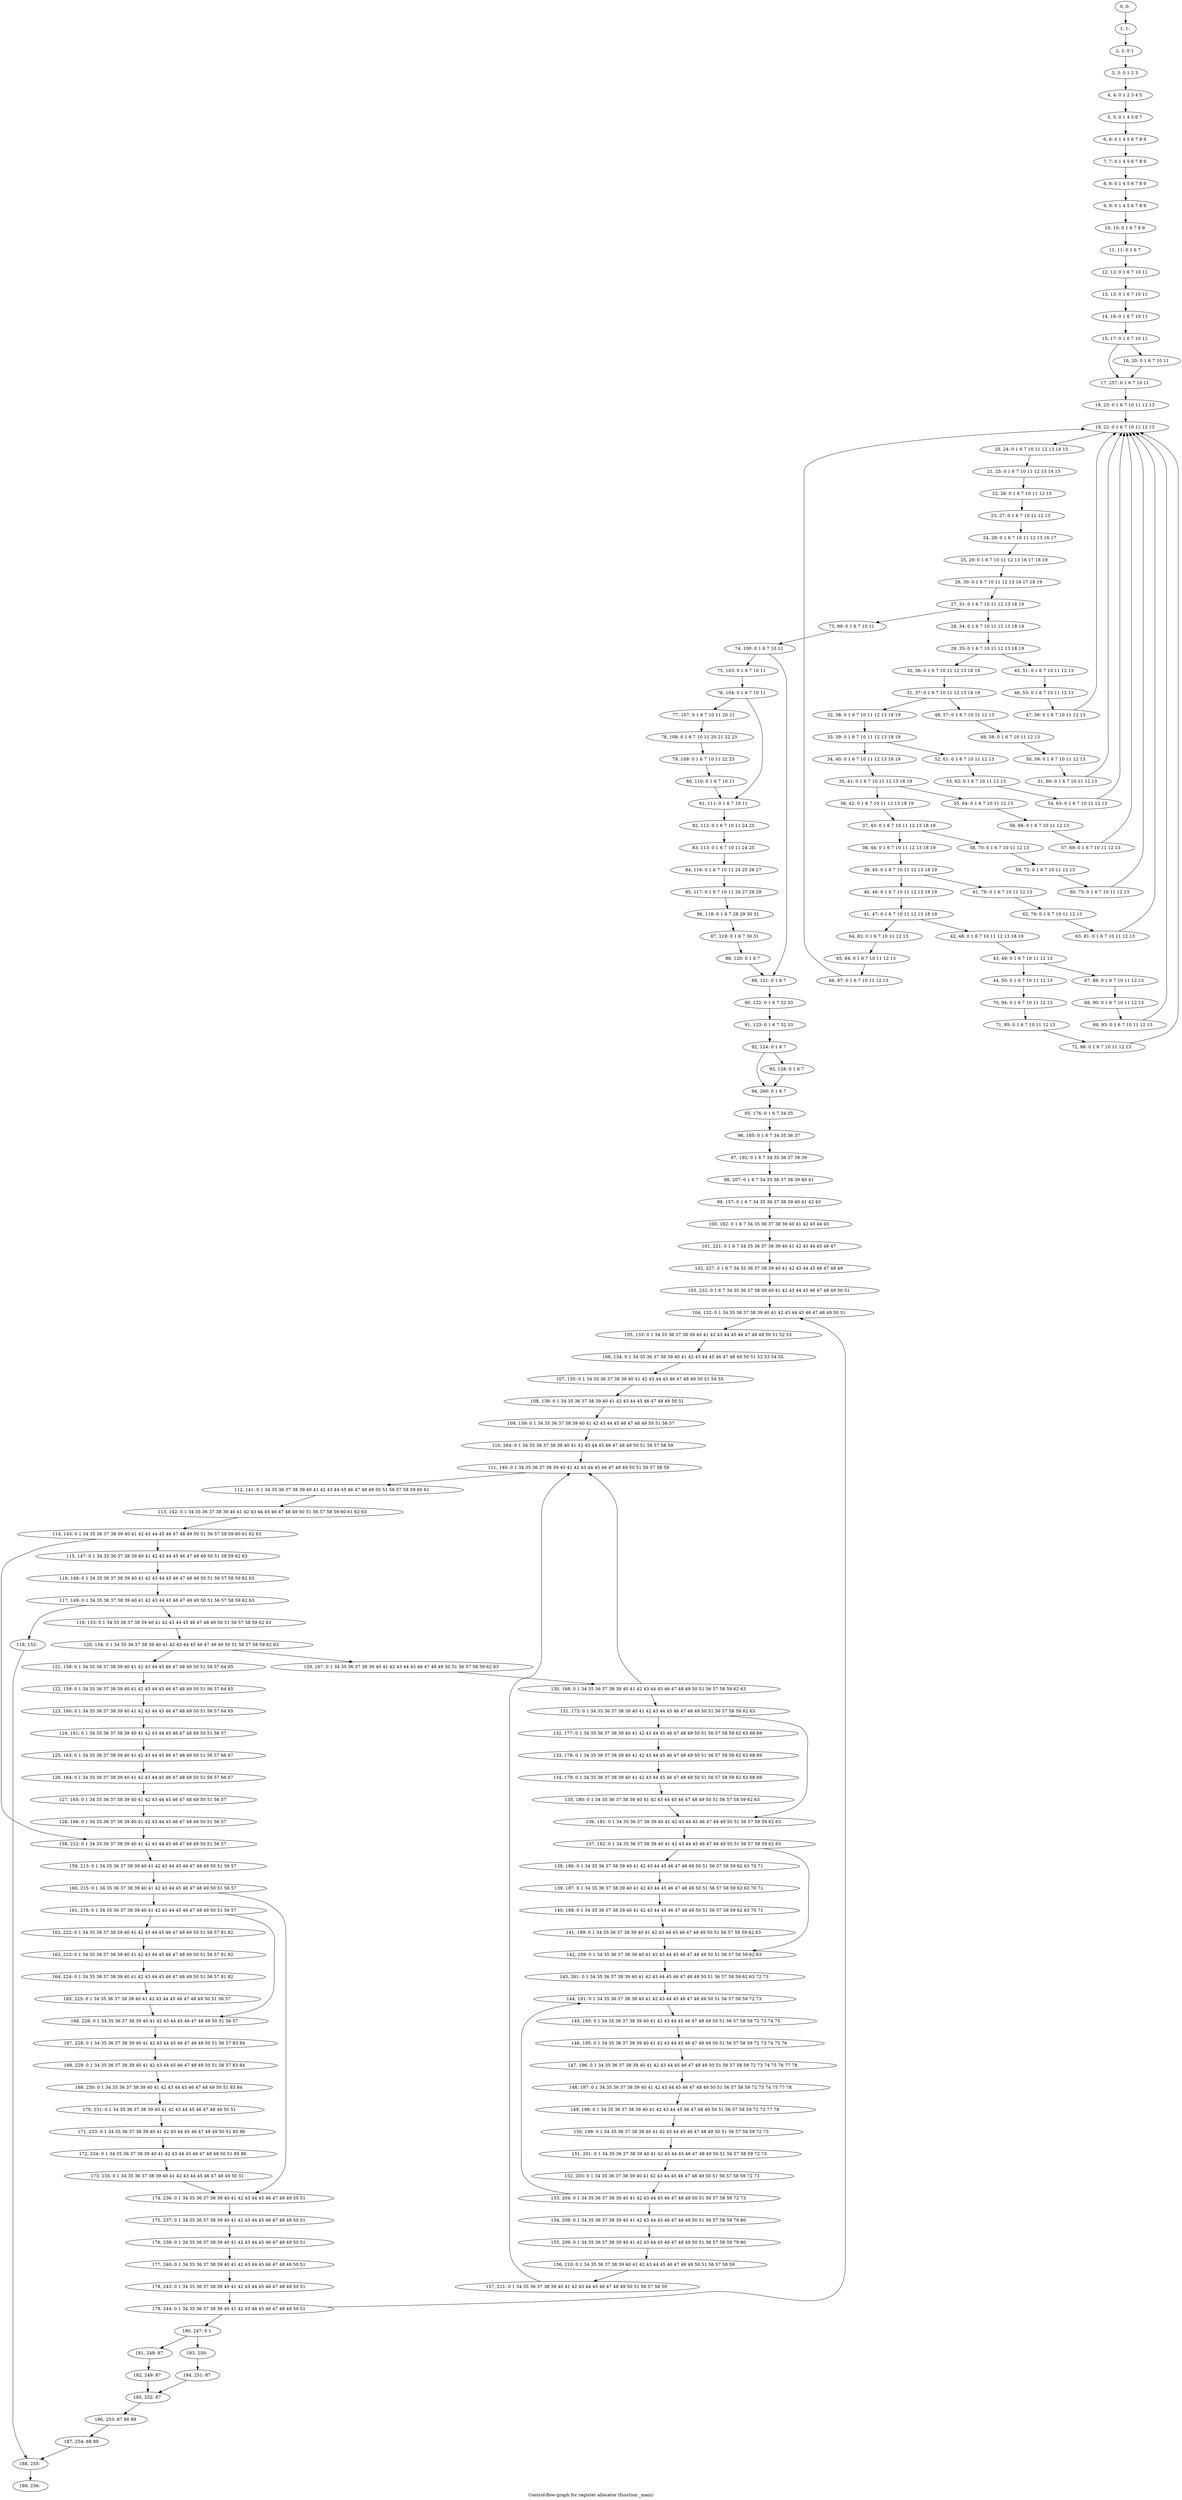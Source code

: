 digraph G {
graph [label="Control-flow-graph for register allocator (function _main)"]
0[label="0, 0: "];
1[label="1, 1: "];
2[label="2, 2: 0 1 "];
3[label="3, 3: 0 1 2 3 "];
4[label="4, 4: 0 1 2 3 4 5 "];
5[label="5, 5: 0 1 4 5 6 7 "];
6[label="6, 6: 0 1 4 5 6 7 8 9 "];
7[label="7, 7: 0 1 4 5 6 7 8 9 "];
8[label="8, 8: 0 1 4 5 6 7 8 9 "];
9[label="9, 9: 0 1 4 5 6 7 8 9 "];
10[label="10, 10: 0 1 6 7 8 9 "];
11[label="11, 11: 0 1 6 7 "];
12[label="12, 12: 0 1 6 7 10 11 "];
13[label="13, 13: 0 1 6 7 10 11 "];
14[label="14, 16: 0 1 6 7 10 11 "];
15[label="15, 17: 0 1 6 7 10 11 "];
16[label="16, 20: 0 1 6 7 10 11 "];
17[label="17, 257: 0 1 6 7 10 11 "];
18[label="18, 23: 0 1 6 7 10 11 12 13 "];
19[label="19, 22: 0 1 6 7 10 11 12 13 "];
20[label="20, 24: 0 1 6 7 10 11 12 13 14 15 "];
21[label="21, 25: 0 1 6 7 10 11 12 13 14 15 "];
22[label="22, 26: 0 1 6 7 10 11 12 13 "];
23[label="23, 27: 0 1 6 7 10 11 12 13 "];
24[label="24, 28: 0 1 6 7 10 11 12 13 16 17 "];
25[label="25, 29: 0 1 6 7 10 11 12 13 16 17 18 19 "];
26[label="26, 30: 0 1 6 7 10 11 12 13 16 17 18 19 "];
27[label="27, 31: 0 1 6 7 10 11 12 13 18 19 "];
28[label="28, 34: 0 1 6 7 10 11 12 13 18 19 "];
29[label="29, 35: 0 1 6 7 10 11 12 13 18 19 "];
30[label="30, 36: 0 1 6 7 10 11 12 13 18 19 "];
31[label="31, 37: 0 1 6 7 10 11 12 13 18 19 "];
32[label="32, 38: 0 1 6 7 10 11 12 13 18 19 "];
33[label="33, 39: 0 1 6 7 10 11 12 13 18 19 "];
34[label="34, 40: 0 1 6 7 10 11 12 13 18 19 "];
35[label="35, 41: 0 1 6 7 10 11 12 13 18 19 "];
36[label="36, 42: 0 1 6 7 10 11 12 13 18 19 "];
37[label="37, 43: 0 1 6 7 10 11 12 13 18 19 "];
38[label="38, 44: 0 1 6 7 10 11 12 13 18 19 "];
39[label="39, 45: 0 1 6 7 10 11 12 13 18 19 "];
40[label="40, 46: 0 1 6 7 10 11 12 13 18 19 "];
41[label="41, 47: 0 1 6 7 10 11 12 13 18 19 "];
42[label="42, 48: 0 1 6 7 10 11 12 13 18 19 "];
43[label="43, 49: 0 1 6 7 10 11 12 13 "];
44[label="44, 50: 0 1 6 7 10 11 12 13 "];
45[label="45, 51: 0 1 6 7 10 11 12 13 "];
46[label="46, 53: 0 1 6 7 10 11 12 13 "];
47[label="47, 56: 0 1 6 7 10 11 12 13 "];
48[label="48, 57: 0 1 6 7 10 11 12 13 "];
49[label="49, 58: 0 1 6 7 10 11 12 13 "];
50[label="50, 59: 0 1 6 7 10 11 12 13 "];
51[label="51, 60: 0 1 6 7 10 11 12 13 "];
52[label="52, 61: 0 1 6 7 10 11 12 13 "];
53[label="53, 62: 0 1 6 7 10 11 12 13 "];
54[label="54, 63: 0 1 6 7 10 11 12 13 "];
55[label="55, 64: 0 1 6 7 10 11 12 13 "];
56[label="56, 66: 0 1 6 7 10 11 12 13 "];
57[label="57, 69: 0 1 6 7 10 11 12 13 "];
58[label="58, 70: 0 1 6 7 10 11 12 13 "];
59[label="59, 72: 0 1 6 7 10 11 12 13 "];
60[label="60, 75: 0 1 6 7 10 11 12 13 "];
61[label="61, 76: 0 1 6 7 10 11 12 13 "];
62[label="62, 78: 0 1 6 7 10 11 12 13 "];
63[label="63, 81: 0 1 6 7 10 11 12 13 "];
64[label="64, 82: 0 1 6 7 10 11 12 13 "];
65[label="65, 84: 0 1 6 7 10 11 12 13 "];
66[label="66, 87: 0 1 6 7 10 11 12 13 "];
67[label="67, 88: 0 1 6 7 10 11 12 13 "];
68[label="68, 90: 0 1 6 7 10 11 12 13 "];
69[label="69, 93: 0 1 6 7 10 11 12 13 "];
70[label="70, 94: 0 1 6 7 10 11 12 13 "];
71[label="71, 95: 0 1 6 7 10 11 12 13 "];
72[label="72, 98: 0 1 6 7 10 11 12 13 "];
73[label="73, 99: 0 1 6 7 10 11 "];
74[label="74, 100: 0 1 6 7 10 11 "];
75[label="75, 103: 0 1 6 7 10 11 "];
76[label="76, 104: 0 1 6 7 10 11 "];
77[label="77, 107: 0 1 6 7 10 11 20 21 "];
78[label="78, 108: 0 1 6 7 10 11 20 21 22 23 "];
79[label="79, 109: 0 1 6 7 10 11 22 23 "];
80[label="80, 110: 0 1 6 7 10 11 "];
81[label="81, 111: 0 1 6 7 10 11 "];
82[label="82, 112: 0 1 6 7 10 11 24 25 "];
83[label="83, 113: 0 1 6 7 10 11 24 25 "];
84[label="84, 116: 0 1 6 7 10 11 24 25 26 27 "];
85[label="85, 117: 0 1 6 7 10 11 26 27 28 29 "];
86[label="86, 118: 0 1 6 7 28 29 30 31 "];
87[label="87, 119: 0 1 6 7 30 31 "];
88[label="88, 120: 0 1 6 7 "];
89[label="89, 121: 0 1 6 7 "];
90[label="90, 122: 0 1 6 7 32 33 "];
91[label="91, 123: 0 1 6 7 32 33 "];
92[label="92, 124: 0 1 6 7 "];
93[label="93, 128: 0 1 6 7 "];
94[label="94, 260: 0 1 6 7 "];
95[label="95, 176: 0 1 6 7 34 35 "];
96[label="96, 185: 0 1 6 7 34 35 36 37 "];
97[label="97, 192: 0 1 6 7 34 35 36 37 38 39 "];
98[label="98, 207: 0 1 6 7 34 35 36 37 38 39 40 41 "];
99[label="99, 157: 0 1 6 7 34 35 36 37 38 39 40 41 42 43 "];
100[label="100, 162: 0 1 6 7 34 35 36 37 38 39 40 41 42 43 44 45 "];
101[label="101, 221: 0 1 6 7 34 35 36 37 38 39 40 41 42 43 44 45 46 47 "];
102[label="102, 227: 0 1 6 7 34 35 36 37 38 39 40 41 42 43 44 45 46 47 48 49 "];
103[label="103, 232: 0 1 6 7 34 35 36 37 38 39 40 41 42 43 44 45 46 47 48 49 50 51 "];
104[label="104, 132: 0 1 34 35 36 37 38 39 40 41 42 43 44 45 46 47 48 49 50 51 "];
105[label="105, 133: 0 1 34 35 36 37 38 39 40 41 42 43 44 45 46 47 48 49 50 51 52 53 "];
106[label="106, 134: 0 1 34 35 36 37 38 39 40 41 42 43 44 45 46 47 48 49 50 51 52 53 54 55 "];
107[label="107, 135: 0 1 34 35 36 37 38 39 40 41 42 43 44 45 46 47 48 49 50 51 54 55 "];
108[label="108, 138: 0 1 34 35 36 37 38 39 40 41 42 43 44 45 46 47 48 49 50 51 "];
109[label="109, 139: 0 1 34 35 36 37 38 39 40 41 42 43 44 45 46 47 48 49 50 51 56 57 "];
110[label="110, 264: 0 1 34 35 36 37 38 39 40 41 42 43 44 45 46 47 48 49 50 51 56 57 58 59 "];
111[label="111, 140: 0 1 34 35 36 37 38 39 40 41 42 43 44 45 46 47 48 49 50 51 56 57 58 59 "];
112[label="112, 141: 0 1 34 35 36 37 38 39 40 41 42 43 44 45 46 47 48 49 50 51 56 57 58 59 60 61 "];
113[label="113, 142: 0 1 34 35 36 37 38 39 40 41 42 43 44 45 46 47 48 49 50 51 56 57 58 59 60 61 62 63 "];
114[label="114, 143: 0 1 34 35 36 37 38 39 40 41 42 43 44 45 46 47 48 49 50 51 56 57 58 59 60 61 62 63 "];
115[label="115, 147: 0 1 34 35 36 37 38 39 40 41 42 43 44 45 46 47 48 49 50 51 58 59 62 63 "];
116[label="116, 148: 0 1 34 35 36 37 38 39 40 41 42 43 44 45 46 47 48 49 50 51 56 57 58 59 62 63 "];
117[label="117, 149: 0 1 34 35 36 37 38 39 40 41 42 43 44 45 46 47 48 49 50 51 56 57 58 59 62 63 "];
118[label="118, 152: "];
119[label="119, 153: 0 1 34 35 36 37 38 39 40 41 42 43 44 45 46 47 48 49 50 51 56 57 58 59 62 63 "];
120[label="120, 154: 0 1 34 35 36 37 38 39 40 41 42 43 44 45 46 47 48 49 50 51 56 57 58 59 62 63 "];
121[label="121, 158: 0 1 34 35 36 37 38 39 40 41 42 43 44 45 46 47 48 49 50 51 56 57 64 65 "];
122[label="122, 159: 0 1 34 35 36 37 38 39 40 41 42 43 44 45 46 47 48 49 50 51 56 57 64 65 "];
123[label="123, 160: 0 1 34 35 36 37 38 39 40 41 42 43 44 45 46 47 48 49 50 51 56 57 64 65 "];
124[label="124, 161: 0 1 34 35 36 37 38 39 40 41 42 43 44 45 46 47 48 49 50 51 56 57 "];
125[label="125, 163: 0 1 34 35 36 37 38 39 40 41 42 43 44 45 46 47 48 49 50 51 56 57 66 67 "];
126[label="126, 164: 0 1 34 35 36 37 38 39 40 41 42 43 44 45 46 47 48 49 50 51 56 57 66 67 "];
127[label="127, 165: 0 1 34 35 36 37 38 39 40 41 42 43 44 45 46 47 48 49 50 51 56 57 "];
128[label="128, 166: 0 1 34 35 36 37 38 39 40 41 42 43 44 45 46 47 48 49 50 51 56 57 "];
129[label="129, 167: 0 1 34 35 36 37 38 39 40 41 42 43 44 45 46 47 48 49 50 51 56 57 58 59 62 63 "];
130[label="130, 168: 0 1 34 35 36 37 38 39 40 41 42 43 44 45 46 47 48 49 50 51 56 57 58 59 62 63 "];
131[label="131, 173: 0 1 34 35 36 37 38 39 40 41 42 43 44 45 46 47 48 49 50 51 56 57 58 59 62 63 "];
132[label="132, 177: 0 1 34 35 36 37 38 39 40 41 42 43 44 45 46 47 48 49 50 51 56 57 58 59 62 63 68 69 "];
133[label="133, 178: 0 1 34 35 36 37 38 39 40 41 42 43 44 45 46 47 48 49 50 51 56 57 58 59 62 63 68 69 "];
134[label="134, 179: 0 1 34 35 36 37 38 39 40 41 42 43 44 45 46 47 48 49 50 51 56 57 58 59 62 63 68 69 "];
135[label="135, 180: 0 1 34 35 36 37 38 39 40 41 42 43 44 45 46 47 48 49 50 51 56 57 58 59 62 63 "];
136[label="136, 181: 0 1 34 35 36 37 38 39 40 41 42 43 44 45 46 47 48 49 50 51 56 57 58 59 62 63 "];
137[label="137, 182: 0 1 34 35 36 37 38 39 40 41 42 43 44 45 46 47 48 49 50 51 56 57 58 59 62 63 "];
138[label="138, 186: 0 1 34 35 36 37 38 39 40 41 42 43 44 45 46 47 48 49 50 51 56 57 58 59 62 63 70 71 "];
139[label="139, 187: 0 1 34 35 36 37 38 39 40 41 42 43 44 45 46 47 48 49 50 51 56 57 58 59 62 63 70 71 "];
140[label="140, 188: 0 1 34 35 36 37 38 39 40 41 42 43 44 45 46 47 48 49 50 51 56 57 58 59 62 63 70 71 "];
141[label="141, 189: 0 1 34 35 36 37 38 39 40 41 42 43 44 45 46 47 48 49 50 51 56 57 58 59 62 63 "];
142[label="142, 259: 0 1 34 35 36 37 38 39 40 41 42 43 44 45 46 47 48 49 50 51 56 57 58 59 62 63 "];
143[label="143, 261: 0 1 34 35 36 37 38 39 40 41 42 43 44 45 46 47 48 49 50 51 56 57 58 59 62 63 72 73 "];
144[label="144, 191: 0 1 34 35 36 37 38 39 40 41 42 43 44 45 46 47 48 49 50 51 56 57 58 59 72 73 "];
145[label="145, 193: 0 1 34 35 36 37 38 39 40 41 42 43 44 45 46 47 48 49 50 51 56 57 58 59 72 73 74 75 "];
146[label="146, 195: 0 1 34 35 36 37 38 39 40 41 42 43 44 45 46 47 48 49 50 51 56 57 58 59 72 73 74 75 76 "];
147[label="147, 196: 0 1 34 35 36 37 38 39 40 41 42 43 44 45 46 47 48 49 50 51 56 57 58 59 72 73 74 75 76 77 78 "];
148[label="148, 197: 0 1 34 35 36 37 38 39 40 41 42 43 44 45 46 47 48 49 50 51 56 57 58 59 72 73 74 75 77 78 "];
149[label="149, 198: 0 1 34 35 36 37 38 39 40 41 42 43 44 45 46 47 48 49 50 51 56 57 58 59 72 73 77 78 "];
150[label="150, 199: 0 1 34 35 36 37 38 39 40 41 42 43 44 45 46 47 48 49 50 51 56 57 58 59 72 73 "];
151[label="151, 201: 0 1 34 35 36 37 38 39 40 41 42 43 44 45 46 47 48 49 50 51 56 57 58 59 72 73 "];
152[label="152, 203: 0 1 34 35 36 37 38 39 40 41 42 43 44 45 46 47 48 49 50 51 56 57 58 59 72 73 "];
153[label="153, 204: 0 1 34 35 36 37 38 39 40 41 42 43 44 45 46 47 48 49 50 51 56 57 58 59 72 73 "];
154[label="154, 208: 0 1 34 35 36 37 38 39 40 41 42 43 44 45 46 47 48 49 50 51 56 57 58 59 79 80 "];
155[label="155, 209: 0 1 34 35 36 37 38 39 40 41 42 43 44 45 46 47 48 49 50 51 56 57 58 59 79 80 "];
156[label="156, 210: 0 1 34 35 36 37 38 39 40 41 42 43 44 45 46 47 48 49 50 51 56 57 58 59 "];
157[label="157, 211: 0 1 34 35 36 37 38 39 40 41 42 43 44 45 46 47 48 49 50 51 56 57 58 59 "];
158[label="158, 212: 0 1 34 35 36 37 38 39 40 41 42 43 44 45 46 47 48 49 50 51 56 57 "];
159[label="159, 213: 0 1 34 35 36 37 38 39 40 41 42 43 44 45 46 47 48 49 50 51 56 57 "];
160[label="160, 215: 0 1 34 35 36 37 38 39 40 41 42 43 44 45 46 47 48 49 50 51 56 57 "];
161[label="161, 218: 0 1 34 35 36 37 38 39 40 41 42 43 44 45 46 47 48 49 50 51 56 57 "];
162[label="162, 222: 0 1 34 35 36 37 38 39 40 41 42 43 44 45 46 47 48 49 50 51 56 57 81 82 "];
163[label="163, 223: 0 1 34 35 36 37 38 39 40 41 42 43 44 45 46 47 48 49 50 51 56 57 81 82 "];
164[label="164, 224: 0 1 34 35 36 37 38 39 40 41 42 43 44 45 46 47 48 49 50 51 56 57 81 82 "];
165[label="165, 225: 0 1 34 35 36 37 38 39 40 41 42 43 44 45 46 47 48 49 50 51 56 57 "];
166[label="166, 226: 0 1 34 35 36 37 38 39 40 41 42 43 44 45 46 47 48 49 50 51 56 57 "];
167[label="167, 228: 0 1 34 35 36 37 38 39 40 41 42 43 44 45 46 47 48 49 50 51 56 57 83 84 "];
168[label="168, 229: 0 1 34 35 36 37 38 39 40 41 42 43 44 45 46 47 48 49 50 51 56 57 83 84 "];
169[label="169, 230: 0 1 34 35 36 37 38 39 40 41 42 43 44 45 46 47 48 49 50 51 83 84 "];
170[label="170, 231: 0 1 34 35 36 37 38 39 40 41 42 43 44 45 46 47 48 49 50 51 "];
171[label="171, 233: 0 1 34 35 36 37 38 39 40 41 42 43 44 45 46 47 48 49 50 51 85 86 "];
172[label="172, 234: 0 1 34 35 36 37 38 39 40 41 42 43 44 45 46 47 48 49 50 51 85 86 "];
173[label="173, 235: 0 1 34 35 36 37 38 39 40 41 42 43 44 45 46 47 48 49 50 51 "];
174[label="174, 236: 0 1 34 35 36 37 38 39 40 41 42 43 44 45 46 47 48 49 50 51 "];
175[label="175, 237: 0 1 34 35 36 37 38 39 40 41 42 43 44 45 46 47 48 49 50 51 "];
176[label="176, 238: 0 1 34 35 36 37 38 39 40 41 42 43 44 45 46 47 48 49 50 51 "];
177[label="177, 240: 0 1 34 35 36 37 38 39 40 41 42 43 44 45 46 47 48 49 50 51 "];
178[label="178, 243: 0 1 34 35 36 37 38 39 40 41 42 43 44 45 46 47 48 49 50 51 "];
179[label="179, 244: 0 1 34 35 36 37 38 39 40 41 42 43 44 45 46 47 48 49 50 51 "];
180[label="180, 247: 0 1 "];
181[label="181, 248: 87 "];
182[label="182, 249: 87 "];
183[label="183, 250: "];
184[label="184, 251: 87 "];
185[label="185, 252: 87 "];
186[label="186, 253: 87 88 89 "];
187[label="187, 254: 88 89 "];
188[label="188, 255: "];
189[label="189, 256: "];
0->1 ;
1->2 ;
2->3 ;
3->4 ;
4->5 ;
5->6 ;
6->7 ;
7->8 ;
8->9 ;
9->10 ;
10->11 ;
11->12 ;
12->13 ;
13->14 ;
14->15 ;
15->16 ;
15->17 ;
16->17 ;
17->18 ;
18->19 ;
19->20 ;
20->21 ;
21->22 ;
22->23 ;
23->24 ;
24->25 ;
25->26 ;
26->27 ;
27->28 ;
27->73 ;
28->29 ;
29->30 ;
29->45 ;
30->31 ;
31->32 ;
31->48 ;
32->33 ;
33->34 ;
33->52 ;
34->35 ;
35->36 ;
35->55 ;
36->37 ;
37->38 ;
37->58 ;
38->39 ;
39->40 ;
39->61 ;
40->41 ;
41->42 ;
41->64 ;
42->43 ;
43->44 ;
43->67 ;
44->70 ;
45->46 ;
46->47 ;
47->19 ;
48->49 ;
49->50 ;
50->51 ;
51->19 ;
52->53 ;
53->54 ;
54->19 ;
55->56 ;
56->57 ;
57->19 ;
58->59 ;
59->60 ;
60->19 ;
61->62 ;
62->63 ;
63->19 ;
64->65 ;
65->66 ;
66->19 ;
67->68 ;
68->69 ;
69->19 ;
70->71 ;
71->72 ;
72->19 ;
73->74 ;
74->75 ;
74->89 ;
75->76 ;
76->77 ;
76->81 ;
77->78 ;
78->79 ;
79->80 ;
80->81 ;
81->82 ;
82->83 ;
83->84 ;
84->85 ;
85->86 ;
86->87 ;
87->88 ;
88->89 ;
89->90 ;
90->91 ;
91->92 ;
92->93 ;
92->94 ;
93->94 ;
94->95 ;
95->96 ;
96->97 ;
97->98 ;
98->99 ;
99->100 ;
100->101 ;
101->102 ;
102->103 ;
103->104 ;
104->105 ;
105->106 ;
106->107 ;
107->108 ;
108->109 ;
109->110 ;
110->111 ;
111->112 ;
112->113 ;
113->114 ;
114->115 ;
114->158 ;
115->116 ;
116->117 ;
117->118 ;
117->119 ;
118->188 ;
119->120 ;
120->121 ;
120->129 ;
121->122 ;
122->123 ;
123->124 ;
124->125 ;
125->126 ;
126->127 ;
127->128 ;
128->158 ;
129->130 ;
130->131 ;
130->111 ;
131->132 ;
131->136 ;
132->133 ;
133->134 ;
134->135 ;
135->136 ;
136->137 ;
137->138 ;
137->142 ;
138->139 ;
139->140 ;
140->141 ;
141->142 ;
142->143 ;
143->144 ;
144->145 ;
145->146 ;
146->147 ;
147->148 ;
148->149 ;
149->150 ;
150->151 ;
151->152 ;
152->153 ;
153->154 ;
153->144 ;
154->155 ;
155->156 ;
156->157 ;
157->111 ;
158->159 ;
159->160 ;
160->161 ;
160->174 ;
161->162 ;
161->166 ;
162->163 ;
163->164 ;
164->165 ;
165->166 ;
166->167 ;
167->168 ;
168->169 ;
169->170 ;
170->171 ;
171->172 ;
172->173 ;
173->174 ;
174->175 ;
175->176 ;
176->177 ;
177->178 ;
178->179 ;
179->180 ;
179->104 ;
180->181 ;
180->183 ;
181->182 ;
182->185 ;
183->184 ;
184->185 ;
185->186 ;
186->187 ;
187->188 ;
188->189 ;
}
